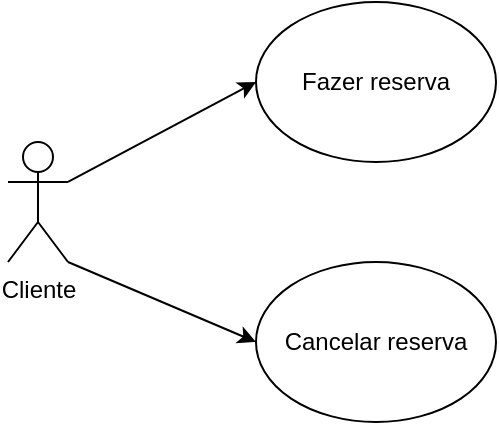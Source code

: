 <mxfile version="26.2.2" pages="9">
  <diagram name="att 01 13/03" id="orU03C3yfbJnASLjD4uB">
    <mxGraphModel dx="1122" dy="484" grid="1" gridSize="10" guides="1" tooltips="1" connect="1" arrows="1" fold="1" page="1" pageScale="1" pageWidth="827" pageHeight="1169" math="0" shadow="0">
      <root>
        <mxCell id="0" />
        <mxCell id="1" parent="0" />
        <mxCell id="HV8kEgWLHVgr4uNYUExm-29" style="rounded=0;orthogonalLoop=1;jettySize=auto;html=1;exitX=1;exitY=0.333;exitDx=0;exitDy=0;exitPerimeter=0;entryX=0;entryY=0.5;entryDx=0;entryDy=0;" edge="1" parent="1" source="HV8kEgWLHVgr4uNYUExm-5" target="HV8kEgWLHVgr4uNYUExm-16">
          <mxGeometry relative="1" as="geometry" />
        </mxCell>
        <mxCell id="HV8kEgWLHVgr4uNYUExm-30" style="rounded=0;orthogonalLoop=1;jettySize=auto;html=1;exitX=1;exitY=1;exitDx=0;exitDy=0;exitPerimeter=0;entryX=0;entryY=0.5;entryDx=0;entryDy=0;" edge="1" parent="1" source="HV8kEgWLHVgr4uNYUExm-5" target="HV8kEgWLHVgr4uNYUExm-12">
          <mxGeometry relative="1" as="geometry" />
        </mxCell>
        <mxCell id="HV8kEgWLHVgr4uNYUExm-5" value="Cliente&lt;div&gt;&lt;br&gt;&lt;/div&gt;" style="shape=umlActor;verticalLabelPosition=bottom;verticalAlign=top;html=1;outlineConnect=0;" vertex="1" parent="1">
          <mxGeometry x="170" y="100" width="30" height="60" as="geometry" />
        </mxCell>
        <mxCell id="HV8kEgWLHVgr4uNYUExm-12" value="Cancelar reserva" style="ellipse;whiteSpace=wrap;html=1;" vertex="1" parent="1">
          <mxGeometry x="294" y="160" width="120" height="80" as="geometry" />
        </mxCell>
        <mxCell id="HV8kEgWLHVgr4uNYUExm-16" value="Fazer reserva" style="ellipse;whiteSpace=wrap;html=1;" vertex="1" parent="1">
          <mxGeometry x="294" y="30" width="120" height="80" as="geometry" />
        </mxCell>
      </root>
    </mxGraphModel>
  </diagram>
  <diagram id="alu2zaj0pHGwtAT_wslk" name="att 02 13/03">
    <mxGraphModel dx="1050" dy="557" grid="1" gridSize="10" guides="1" tooltips="1" connect="1" arrows="1" fold="1" page="1" pageScale="1" pageWidth="827" pageHeight="1169" math="0" shadow="0">
      <root>
        <mxCell id="0" />
        <mxCell id="1" parent="0" />
        <mxCell id="IAR5Fdgh0k0GFI6Q2cbp-1" value="" style="rounded=1;whiteSpace=wrap;html=1;absoluteArcSize=1;arcSize=14;strokeWidth=2;" parent="1" vertex="1">
          <mxGeometry x="280" y="60" width="270" height="510" as="geometry" />
        </mxCell>
        <mxCell id="IAR5Fdgh0k0GFI6Q2cbp-2" value="Cliente" style="shape=umlActor;verticalLabelPosition=bottom;verticalAlign=top;html=1;outlineConnect=0;" parent="1" vertex="1">
          <mxGeometry x="160" y="200" width="50" height="90" as="geometry" />
        </mxCell>
        <mxCell id="IAR5Fdgh0k0GFI6Q2cbp-5" value="Checar Saldo" style="ellipse;whiteSpace=wrap;html=1;" parent="1" vertex="1">
          <mxGeometry x="355" y="110" width="120" height="50" as="geometry" />
        </mxCell>
        <mxCell id="IAR5Fdgh0k0GFI6Q2cbp-9" value="Depositar" style="ellipse;whiteSpace=wrap;html=1;" parent="1" vertex="1">
          <mxGeometry x="354" y="170" width="120" height="50" as="geometry" />
        </mxCell>
        <mxCell id="IAR5Fdgh0k0GFI6Q2cbp-10" value="Sacar" style="ellipse;whiteSpace=wrap;html=1;" parent="1" vertex="1">
          <mxGeometry x="355" y="230" width="120" height="50" as="geometry" />
        </mxCell>
        <mxCell id="IAR5Fdgh0k0GFI6Q2cbp-11" value="Transferir" style="ellipse;whiteSpace=wrap;html=1;" parent="1" vertex="1">
          <mxGeometry x="355" y="290" width="120" height="50" as="geometry" />
        </mxCell>
        <mxCell id="IAR5Fdgh0k0GFI6Q2cbp-12" value="" style="endArrow=none;html=1;rounded=0;" parent="1" edge="1">
          <mxGeometry width="50" height="50" relative="1" as="geometry">
            <mxPoint x="220" y="220" as="sourcePoint" />
            <mxPoint x="350" y="150" as="targetPoint" />
          </mxGeometry>
        </mxCell>
        <mxCell id="IAR5Fdgh0k0GFI6Q2cbp-13" value="" style="endArrow=none;html=1;rounded=0;entryX=0.259;entryY=0.275;entryDx=0;entryDy=0;entryPerimeter=0;" parent="1" target="IAR5Fdgh0k0GFI6Q2cbp-1" edge="1">
          <mxGeometry width="50" height="50" relative="1" as="geometry">
            <mxPoint x="220" y="230" as="sourcePoint" />
            <mxPoint x="270" y="180" as="targetPoint" />
          </mxGeometry>
        </mxCell>
        <mxCell id="IAR5Fdgh0k0GFI6Q2cbp-14" value="" style="endArrow=none;html=1;rounded=0;entryX=0.259;entryY=0.373;entryDx=0;entryDy=0;entryPerimeter=0;" parent="1" target="IAR5Fdgh0k0GFI6Q2cbp-1" edge="1">
          <mxGeometry width="50" height="50" relative="1" as="geometry">
            <mxPoint x="220" y="240" as="sourcePoint" />
            <mxPoint x="270" y="190" as="targetPoint" />
          </mxGeometry>
        </mxCell>
        <mxCell id="IAR5Fdgh0k0GFI6Q2cbp-15" value="" style="endArrow=none;html=1;rounded=0;entryX=0.259;entryY=0.49;entryDx=0;entryDy=0;entryPerimeter=0;" parent="1" target="IAR5Fdgh0k0GFI6Q2cbp-1" edge="1">
          <mxGeometry width="50" height="50" relative="1" as="geometry">
            <mxPoint x="220" y="250" as="sourcePoint" />
            <mxPoint x="270" y="200" as="targetPoint" />
          </mxGeometry>
        </mxCell>
        <mxCell id="IAR5Fdgh0k0GFI6Q2cbp-16" value="Técnico" style="shape=umlActor;verticalLabelPosition=bottom;verticalAlign=top;html=1;outlineConnect=0;" parent="1" vertex="1">
          <mxGeometry x="160" y="400" width="52.5" height="90" as="geometry" />
        </mxCell>
        <mxCell id="IAR5Fdgh0k0GFI6Q2cbp-17" value="Manutenção" style="ellipse;whiteSpace=wrap;html=1;" parent="1" vertex="1">
          <mxGeometry x="355" y="390" width="120" height="50" as="geometry" />
        </mxCell>
        <mxCell id="IAR5Fdgh0k0GFI6Q2cbp-20" value="" style="endArrow=none;html=1;rounded=0;entryX=0.259;entryY=0.706;entryDx=0;entryDy=0;entryPerimeter=0;" parent="1" target="IAR5Fdgh0k0GFI6Q2cbp-1" edge="1">
          <mxGeometry width="50" height="50" relative="1" as="geometry">
            <mxPoint x="220" y="440" as="sourcePoint" />
            <mxPoint x="270" y="390" as="targetPoint" />
          </mxGeometry>
        </mxCell>
        <mxCell id="IAR5Fdgh0k0GFI6Q2cbp-21" value="" style="endArrow=none;html=1;rounded=0;entryX=0.259;entryY=0.824;entryDx=0;entryDy=0;entryPerimeter=0;" parent="1" target="IAR5Fdgh0k0GFI6Q2cbp-1" edge="1">
          <mxGeometry width="50" height="50" relative="1" as="geometry">
            <mxPoint x="220" y="460" as="sourcePoint" />
            <mxPoint x="260" y="410" as="targetPoint" />
          </mxGeometry>
        </mxCell>
        <mxCell id="IAR5Fdgh0k0GFI6Q2cbp-24" value="Banco&lt;div&gt;&lt;br&gt;&lt;/div&gt;" style="shape=umlActor;verticalLabelPosition=bottom;verticalAlign=top;html=1;outlineConnect=0;" parent="1" vertex="1">
          <mxGeometry x="660" y="290" width="50" height="90" as="geometry" />
        </mxCell>
        <mxCell id="IAR5Fdgh0k0GFI6Q2cbp-25" value="" style="endArrow=none;html=1;rounded=0;entryX=0.778;entryY=0.137;entryDx=0;entryDy=0;entryPerimeter=0;" parent="1" target="IAR5Fdgh0k0GFI6Q2cbp-1" edge="1">
          <mxGeometry width="50" height="50" relative="1" as="geometry">
            <mxPoint x="650" y="310" as="sourcePoint" />
            <mxPoint x="680" y="270" as="targetPoint" />
          </mxGeometry>
        </mxCell>
        <mxCell id="IAR5Fdgh0k0GFI6Q2cbp-26" value="" style="endArrow=none;html=1;rounded=0;exitX=0.778;exitY=0.275;exitDx=0;exitDy=0;exitPerimeter=0;" parent="1" source="IAR5Fdgh0k0GFI6Q2cbp-1" edge="1">
          <mxGeometry width="50" height="50" relative="1" as="geometry">
            <mxPoint x="600" y="370" as="sourcePoint" />
            <mxPoint x="650" y="320" as="targetPoint" />
          </mxGeometry>
        </mxCell>
        <mxCell id="IAR5Fdgh0k0GFI6Q2cbp-27" value="" style="endArrow=none;html=1;rounded=0;" parent="1" edge="1">
          <mxGeometry width="50" height="50" relative="1" as="geometry">
            <mxPoint x="490" y="260" as="sourcePoint" />
            <mxPoint x="650" y="330" as="targetPoint" />
          </mxGeometry>
        </mxCell>
        <mxCell id="IAR5Fdgh0k0GFI6Q2cbp-28" value="" style="endArrow=none;html=1;rounded=0;exitX=0.778;exitY=0.5;exitDx=0;exitDy=0;exitPerimeter=0;" parent="1" source="IAR5Fdgh0k0GFI6Q2cbp-1" edge="1">
          <mxGeometry width="50" height="50" relative="1" as="geometry">
            <mxPoint x="600" y="390" as="sourcePoint" />
            <mxPoint x="650" y="340" as="targetPoint" />
          </mxGeometry>
        </mxCell>
        <mxCell id="IAR5Fdgh0k0GFI6Q2cbp-29" value="" style="endArrow=none;html=1;rounded=0;exitX=0.778;exitY=0.686;exitDx=0;exitDy=0;exitPerimeter=0;" parent="1" source="IAR5Fdgh0k0GFI6Q2cbp-1" edge="1">
          <mxGeometry width="50" height="50" relative="1" as="geometry">
            <mxPoint x="600" y="410" as="sourcePoint" />
            <mxPoint x="650" y="360" as="targetPoint" />
          </mxGeometry>
        </mxCell>
        <mxCell id="IAR5Fdgh0k0GFI6Q2cbp-30" value="" style="endArrow=none;html=1;rounded=0;exitX=0.778;exitY=0.824;exitDx=0;exitDy=0;exitPerimeter=0;" parent="1" source="IAR5Fdgh0k0GFI6Q2cbp-1" edge="1">
          <mxGeometry width="50" height="50" relative="1" as="geometry">
            <mxPoint x="600" y="420" as="sourcePoint" />
            <mxPoint x="650" y="380" as="targetPoint" />
          </mxGeometry>
        </mxCell>
        <mxCell id="IAR5Fdgh0k0GFI6Q2cbp-33" value="Sistema de Caixa Eletrônico" style="text;html=1;align=center;verticalAlign=middle;resizable=0;points=[];autosize=1;strokeColor=none;fillColor=none;" parent="1" vertex="1">
          <mxGeometry x="329" y="60" width="170" height="30" as="geometry" />
        </mxCell>
        <mxCell id="IAR5Fdgh0k0GFI6Q2cbp-34" value="Reparo" style="ellipse;whiteSpace=wrap;html=1;" parent="1" vertex="1">
          <mxGeometry x="355" y="460" width="120" height="50" as="geometry" />
        </mxCell>
      </root>
    </mxGraphModel>
  </diagram>
  <diagram id="8RGevRZn4eLzbMJEh__m" name="att 03 14/03">
    <mxGraphModel dx="1167" dy="619" grid="1" gridSize="10" guides="1" tooltips="1" connect="1" arrows="1" fold="1" page="1" pageScale="1" pageWidth="827" pageHeight="1169" math="0" shadow="0">
      <root>
        <mxCell id="0" />
        <mxCell id="1" parent="0" />
        <mxCell id="QEKnyYIL4EAPAzOlPta4-1" value="&lt;div&gt;Cliente&lt;/div&gt;&lt;div&gt;&lt;br&gt;&lt;/div&gt;" style="shape=umlActor;verticalLabelPosition=bottom;verticalAlign=top;html=1;outlineConnect=0;" vertex="1" parent="1">
          <mxGeometry x="160" y="160" width="40" height="80" as="geometry" />
        </mxCell>
        <mxCell id="9EFGrfzLoBFrWd44RQhd-1" value="" style="rounded=1;whiteSpace=wrap;html=1;absoluteArcSize=1;arcSize=14;strokeWidth=2;" vertex="1" parent="1">
          <mxGeometry x="272.5" y="44" width="270" height="596" as="geometry" />
        </mxCell>
        <mxCell id="aX1spmYSUCN3kQwYq53k-1" value="Sistema de Reservas de Hotel" style="text;html=1;align=center;verticalAlign=middle;resizable=0;points=[];autosize=1;strokeColor=none;fillColor=none;" vertex="1" parent="1">
          <mxGeometry x="310" y="40" width="190" height="30" as="geometry" />
        </mxCell>
        <mxCell id="aX1spmYSUCN3kQwYq53k-2" value="Realização das Reservas" style="ellipse;whiteSpace=wrap;html=1;" vertex="1" parent="1">
          <mxGeometry x="345" y="80" width="120" height="50" as="geometry" />
        </mxCell>
        <mxCell id="aX1spmYSUCN3kQwYq53k-3" value="Disponibilidade dos Tipos de Quartos" style="ellipse;whiteSpace=wrap;html=1;" vertex="1" parent="1">
          <mxGeometry x="345" y="138" width="120" height="50" as="geometry" />
        </mxCell>
        <mxCell id="uboHBnTsaew0y_1564BN-1" value="Realização do Pagamento" style="ellipse;whiteSpace=wrap;html=1;" vertex="1" parent="1">
          <mxGeometry x="350" y="197" width="115" height="50" as="geometry" />
        </mxCell>
        <mxCell id="uboHBnTsaew0y_1564BN-2" value="Confirmação dos Dados dos Clientes" style="ellipse;whiteSpace=wrap;html=1;" vertex="1" parent="1">
          <mxGeometry x="350" y="260" width="120" height="50" as="geometry" />
        </mxCell>
        <mxCell id="uboHBnTsaew0y_1564BN-4" value="Realização do Check-in" style="ellipse;whiteSpace=wrap;html=1;" vertex="1" parent="1">
          <mxGeometry x="347.5" y="320" width="117.5" height="50" as="geometry" />
        </mxCell>
        <mxCell id="uboHBnTsaew0y_1564BN-6" value="" style="endArrow=none;html=1;rounded=0;entryX=0;entryY=0.5;entryDx=0;entryDy=0;" edge="1" parent="1" target="aX1spmYSUCN3kQwYq53k-2">
          <mxGeometry width="50" height="50" relative="1" as="geometry">
            <mxPoint x="210" y="190" as="sourcePoint" />
            <mxPoint x="260" y="140" as="targetPoint" />
          </mxGeometry>
        </mxCell>
        <mxCell id="uboHBnTsaew0y_1564BN-7" value="" style="endArrow=none;html=1;rounded=0;entryX=0;entryY=0.5;entryDx=0;entryDy=0;" edge="1" parent="1" target="aX1spmYSUCN3kQwYq53k-3">
          <mxGeometry width="50" height="50" relative="1" as="geometry">
            <mxPoint x="210" y="200" as="sourcePoint" />
            <mxPoint x="260" y="150" as="targetPoint" />
          </mxGeometry>
        </mxCell>
        <mxCell id="uboHBnTsaew0y_1564BN-8" value="" style="endArrow=none;html=1;rounded=0;entryX=0;entryY=0.5;entryDx=0;entryDy=0;" edge="1" parent="1" target="uboHBnTsaew0y_1564BN-1">
          <mxGeometry width="50" height="50" relative="1" as="geometry">
            <mxPoint x="210" y="210" as="sourcePoint" />
            <mxPoint x="260" y="160" as="targetPoint" />
          </mxGeometry>
        </mxCell>
        <mxCell id="uboHBnTsaew0y_1564BN-9" value="" style="endArrow=none;html=1;rounded=0;entryX=0;entryY=0.5;entryDx=0;entryDy=0;" edge="1" parent="1" target="uboHBnTsaew0y_1564BN-2">
          <mxGeometry width="50" height="50" relative="1" as="geometry">
            <mxPoint x="210" y="220" as="sourcePoint" />
            <mxPoint x="260" y="170" as="targetPoint" />
          </mxGeometry>
        </mxCell>
        <mxCell id="uboHBnTsaew0y_1564BN-10" value="" style="endArrow=none;html=1;rounded=0;entryX=0;entryY=0.5;entryDx=0;entryDy=0;" edge="1" parent="1" target="uboHBnTsaew0y_1564BN-4">
          <mxGeometry width="50" height="50" relative="1" as="geometry">
            <mxPoint x="210" y="230" as="sourcePoint" />
            <mxPoint x="260" y="180" as="targetPoint" />
          </mxGeometry>
        </mxCell>
        <mxCell id="uboHBnTsaew0y_1564BN-11" value="Realização do Check-out" style="ellipse;whiteSpace=wrap;html=1;" vertex="1" parent="1">
          <mxGeometry x="348.25" y="380" width="116" height="60" as="geometry" />
        </mxCell>
        <mxCell id="uboHBnTsaew0y_1564BN-12" value="" style="endArrow=none;html=1;rounded=0;entryX=0;entryY=0.5;entryDx=0;entryDy=0;" edge="1" parent="1" target="uboHBnTsaew0y_1564BN-11">
          <mxGeometry width="50" height="50" relative="1" as="geometry">
            <mxPoint x="210" y="240" as="sourcePoint" />
            <mxPoint x="260" y="190" as="targetPoint" />
          </mxGeometry>
        </mxCell>
        <mxCell id="uboHBnTsaew0y_1564BN-13" value="Recepcionista" style="shape=umlActor;verticalLabelPosition=bottom;verticalAlign=top;html=1;outlineConnect=0;" vertex="1" parent="1">
          <mxGeometry x="600" y="160" width="40" height="80" as="geometry" />
        </mxCell>
        <mxCell id="uboHBnTsaew0y_1564BN-14" value="" style="endArrow=none;html=1;rounded=0;exitX=1;exitY=0.5;exitDx=0;exitDy=0;" edge="1" parent="1" source="aX1spmYSUCN3kQwYq53k-2">
          <mxGeometry width="50" height="50" relative="1" as="geometry">
            <mxPoint x="540" y="220" as="sourcePoint" />
            <mxPoint x="590" y="190" as="targetPoint" />
          </mxGeometry>
        </mxCell>
        <mxCell id="uboHBnTsaew0y_1564BN-15" value="" style="endArrow=none;html=1;rounded=0;exitX=1;exitY=0.5;exitDx=0;exitDy=0;" edge="1" parent="1" source="aX1spmYSUCN3kQwYq53k-3">
          <mxGeometry width="50" height="50" relative="1" as="geometry">
            <mxPoint x="540" y="240" as="sourcePoint" />
            <mxPoint x="590" y="200" as="targetPoint" />
          </mxGeometry>
        </mxCell>
        <mxCell id="uboHBnTsaew0y_1564BN-16" value="" style="endArrow=none;html=1;rounded=0;exitX=1;exitY=0.5;exitDx=0;exitDy=0;" edge="1" parent="1" source="uboHBnTsaew0y_1564BN-1">
          <mxGeometry width="50" height="50" relative="1" as="geometry">
            <mxPoint x="540" y="247" as="sourcePoint" />
            <mxPoint x="590" y="210" as="targetPoint" />
          </mxGeometry>
        </mxCell>
        <mxCell id="uboHBnTsaew0y_1564BN-17" value="" style="endArrow=none;html=1;rounded=0;exitX=1;exitY=0.5;exitDx=0;exitDy=0;" edge="1" parent="1" source="uboHBnTsaew0y_1564BN-2">
          <mxGeometry width="50" height="50" relative="1" as="geometry">
            <mxPoint x="540" y="260" as="sourcePoint" />
            <mxPoint x="590" y="220" as="targetPoint" />
          </mxGeometry>
        </mxCell>
        <mxCell id="uboHBnTsaew0y_1564BN-18" value="" style="endArrow=none;html=1;rounded=0;exitX=1;exitY=0.5;exitDx=0;exitDy=0;" edge="1" parent="1" source="uboHBnTsaew0y_1564BN-4">
          <mxGeometry width="50" height="50" relative="1" as="geometry">
            <mxPoint x="540" y="270" as="sourcePoint" />
            <mxPoint x="590" y="230" as="targetPoint" />
          </mxGeometry>
        </mxCell>
        <mxCell id="uboHBnTsaew0y_1564BN-19" value="" style="endArrow=none;html=1;rounded=0;exitX=1;exitY=0.5;exitDx=0;exitDy=0;" edge="1" parent="1" source="uboHBnTsaew0y_1564BN-11">
          <mxGeometry width="50" height="50" relative="1" as="geometry">
            <mxPoint x="570" y="360" as="sourcePoint" />
            <mxPoint x="590" y="240" as="targetPoint" />
          </mxGeometry>
        </mxCell>
        <mxCell id="uboHBnTsaew0y_1564BN-21" value="Sistema Online" style="shape=umlActor;verticalLabelPosition=bottom;verticalAlign=top;html=1;outlineConnect=0;" vertex="1" parent="1">
          <mxGeometry x="600" y="320" width="40" height="80" as="geometry" />
        </mxCell>
        <mxCell id="uboHBnTsaew0y_1564BN-22" value="" style="endArrow=none;html=1;rounded=0;exitX=1;exitY=0.5;exitDx=0;exitDy=0;" edge="1" parent="1" source="aX1spmYSUCN3kQwYq53k-2">
          <mxGeometry width="50" height="50" relative="1" as="geometry">
            <mxPoint x="542.5" y="400" as="sourcePoint" />
            <mxPoint x="590" y="350" as="targetPoint" />
          </mxGeometry>
        </mxCell>
        <mxCell id="uboHBnTsaew0y_1564BN-23" value="" style="endArrow=none;html=1;rounded=0;exitX=1;exitY=0.5;exitDx=0;exitDy=0;" edge="1" parent="1" source="aX1spmYSUCN3kQwYq53k-3">
          <mxGeometry width="50" height="50" relative="1" as="geometry">
            <mxPoint x="540" y="410" as="sourcePoint" />
            <mxPoint x="590" y="360" as="targetPoint" />
          </mxGeometry>
        </mxCell>
        <mxCell id="uboHBnTsaew0y_1564BN-24" value="" style="endArrow=none;html=1;rounded=0;exitX=1;exitY=0.5;exitDx=0;exitDy=0;" edge="1" parent="1" source="uboHBnTsaew0y_1564BN-1">
          <mxGeometry width="50" height="50" relative="1" as="geometry">
            <mxPoint x="540" y="420" as="sourcePoint" />
            <mxPoint x="590" y="370" as="targetPoint" />
          </mxGeometry>
        </mxCell>
        <mxCell id="uboHBnTsaew0y_1564BN-25" value="" style="endArrow=none;html=1;rounded=0;exitX=1;exitY=0.5;exitDx=0;exitDy=0;" edge="1" parent="1" source="uboHBnTsaew0y_1564BN-2">
          <mxGeometry width="50" height="50" relative="1" as="geometry">
            <mxPoint x="540" y="430" as="sourcePoint" />
            <mxPoint x="590" y="380" as="targetPoint" />
          </mxGeometry>
        </mxCell>
        <mxCell id="uboHBnTsaew0y_1564BN-26" value="" style="endArrow=none;html=1;rounded=0;exitX=1;exitY=0.5;exitDx=0;exitDy=0;" edge="1" parent="1" source="uboHBnTsaew0y_1564BN-4">
          <mxGeometry width="50" height="50" relative="1" as="geometry">
            <mxPoint x="540" y="440" as="sourcePoint" />
            <mxPoint x="590" y="390" as="targetPoint" />
          </mxGeometry>
        </mxCell>
        <mxCell id="uboHBnTsaew0y_1564BN-28" value="Incluir a realização de limpeza e arrumação do quarto" style="ellipse;whiteSpace=wrap;html=1;" vertex="1" parent="1">
          <mxGeometry x="331.25" y="450" width="150" height="70" as="geometry" />
        </mxCell>
        <mxCell id="uboHBnTsaew0y_1564BN-29" value="" style="endArrow=none;html=1;rounded=0;exitX=0;exitY=0.5;exitDx=0;exitDy=0;" edge="1" parent="1" source="uboHBnTsaew0y_1564BN-28">
          <mxGeometry width="50" height="50" relative="1" as="geometry">
            <mxPoint x="160" y="297" as="sourcePoint" />
            <mxPoint x="210" y="247" as="targetPoint" />
          </mxGeometry>
        </mxCell>
        <mxCell id="uboHBnTsaew0y_1564BN-30" value="" style="endArrow=none;html=1;rounded=0;exitX=1;exitY=0.5;exitDx=0;exitDy=0;" edge="1" parent="1" source="uboHBnTsaew0y_1564BN-28">
          <mxGeometry width="50" height="50" relative="1" as="geometry">
            <mxPoint x="540" y="450" as="sourcePoint" />
            <mxPoint x="590" y="400" as="targetPoint" />
          </mxGeometry>
        </mxCell>
        <mxCell id="uboHBnTsaew0y_1564BN-31" value="" style="endArrow=none;html=1;rounded=0;exitX=1;exitY=0.5;exitDx=0;exitDy=0;" edge="1" parent="1" source="uboHBnTsaew0y_1564BN-28">
          <mxGeometry width="50" height="50" relative="1" as="geometry">
            <mxPoint x="595" y="490" as="sourcePoint" />
            <mxPoint x="590" y="260" as="targetPoint" />
          </mxGeometry>
        </mxCell>
        <mxCell id="uboHBnTsaew0y_1564BN-32" value="Gerenciamento de Promoções e Marketing&amp;nbsp;&amp;nbsp;" style="ellipse;whiteSpace=wrap;html=1;" vertex="1" parent="1">
          <mxGeometry x="343.75" y="552" width="127.5" height="65" as="geometry" />
        </mxCell>
        <mxCell id="XZnwKUvY8qpaSyQ2lflN-1" value="&lt;font style=&quot;font-size: 13px;&quot;&gt;Funcionário da limpeza e&amp;nbsp;&lt;/font&gt;&lt;div&gt;&lt;font style=&quot;font-size: 13px;&quot;&gt;arrumação&lt;/font&gt;&lt;/div&gt;" style="shape=umlActor;verticalLabelPosition=bottom;verticalAlign=top;html=1;outlineConnect=0;" vertex="1" parent="1">
          <mxGeometry x="600" y="440" width="40" height="75" as="geometry" />
        </mxCell>
        <mxCell id="XZnwKUvY8qpaSyQ2lflN-2" value="" style="endArrow=none;html=1;rounded=0;exitX=1;exitY=0.5;exitDx=0;exitDy=0;" edge="1" parent="1" source="uboHBnTsaew0y_1564BN-28">
          <mxGeometry width="50" height="50" relative="1" as="geometry">
            <mxPoint x="540" y="530" as="sourcePoint" />
            <mxPoint x="590" y="480" as="targetPoint" />
          </mxGeometry>
        </mxCell>
        <mxCell id="XZnwKUvY8qpaSyQ2lflN-3" value="" style="endArrow=none;html=1;rounded=0;exitX=0;exitY=0.5;exitDx=0;exitDy=0;" edge="1" parent="1" source="uboHBnTsaew0y_1564BN-32">
          <mxGeometry width="50" height="50" relative="1" as="geometry">
            <mxPoint x="160" y="310" as="sourcePoint" />
            <mxPoint x="210" y="260" as="targetPoint" />
          </mxGeometry>
        </mxCell>
        <mxCell id="XZnwKUvY8qpaSyQ2lflN-4" value="Funcionário do Marketing" style="shape=umlActor;verticalLabelPosition=bottom;verticalAlign=top;html=1;outlineConnect=0;" vertex="1" parent="1">
          <mxGeometry x="600" y="560" width="40" height="80" as="geometry" />
        </mxCell>
        <mxCell id="XZnwKUvY8qpaSyQ2lflN-5" value="" style="endArrow=none;html=1;rounded=0;exitX=1;exitY=0.5;exitDx=0;exitDy=0;" edge="1" parent="1" source="uboHBnTsaew0y_1564BN-32">
          <mxGeometry width="50" height="50" relative="1" as="geometry">
            <mxPoint x="540" y="670" as="sourcePoint" />
            <mxPoint x="590" y="600" as="targetPoint" />
          </mxGeometry>
        </mxCell>
        <mxCell id="XZnwKUvY8qpaSyQ2lflN-13" style="edgeStyle=orthogonalEdgeStyle;rounded=0;orthogonalLoop=1;jettySize=auto;html=1;exitX=0.5;exitY=1;exitDx=0;exitDy=0;" edge="1" parent="1" source="9EFGrfzLoBFrWd44RQhd-1" target="9EFGrfzLoBFrWd44RQhd-1">
          <mxGeometry relative="1" as="geometry" />
        </mxCell>
        <mxCell id="XZnwKUvY8qpaSyQ2lflN-16" style="edgeStyle=orthogonalEdgeStyle;rounded=0;orthogonalLoop=1;jettySize=auto;html=1;exitX=0.5;exitY=1;exitDx=0;exitDy=0;" edge="1" parent="1" source="9EFGrfzLoBFrWd44RQhd-1" target="9EFGrfzLoBFrWd44RQhd-1">
          <mxGeometry relative="1" as="geometry" />
        </mxCell>
      </root>
    </mxGraphModel>
  </diagram>
  <diagram id="dXiCg-YeQucI18aKkcYq" name="Página-4">
    <mxGraphModel dx="913" dy="484" grid="1" gridSize="10" guides="1" tooltips="1" connect="1" arrows="1" fold="1" page="1" pageScale="1" pageWidth="827" pageHeight="1169" math="0" shadow="0">
      <root>
        <mxCell id="0" />
        <mxCell id="1" parent="0" />
        <mxCell id="k1FQ3NM7oH4m2TydGdyM-1" value="&lt;p style=&quot;margin:0px;margin-top:4px;text-align:center;&quot;&gt;Jogo&lt;/p&gt;&lt;hr size=&quot;1&quot; style=&quot;border-style:solid;&quot;&gt;&lt;p style=&quot;margin:0px;margin-left:4px;&quot;&gt;+ ID: Type&lt;/p&gt;&lt;p style=&quot;margin:0px;margin-left:4px;&quot;&gt;+ Nome: Type&lt;/p&gt;&lt;p style=&quot;margin:0px;margin-left:4px;&quot;&gt;+ Categoria: type&lt;/p&gt;&lt;p style=&quot;margin:0px;margin-left:4px;&quot;&gt;+ Dificuldade: type&lt;/p&gt;&lt;p style=&quot;margin:0px;margin-left:4px;&quot;&gt;+ Recompensa: type&lt;/p&gt;&lt;hr size=&quot;1&quot; style=&quot;border-style:solid;&quot;&gt;&lt;p style=&quot;margin:0px;margin-left:4px;&quot;&gt;+ Entrar(): Type&lt;/p&gt;&lt;p style=&quot;margin:0px;margin-left:4px;&quot;&gt;+ Sair(): Type&lt;/p&gt;&lt;p style=&quot;margin:0px;margin-left:4px;&quot;&gt;+ PausarJogo(): Type&lt;/p&gt;&lt;p style=&quot;margin:0px;margin-left:4px;&quot;&gt;+ SalvarJogo(): Type&lt;/p&gt;&lt;p style=&quot;margin:0px;margin-left:4px;&quot;&gt;+ ConfigurarJogo(): Type&lt;/p&gt;&lt;p style=&quot;margin:0px;margin-left:4px;&quot;&gt;&lt;br&gt;&lt;/p&gt;" style="verticalAlign=top;align=left;overflow=fill;html=1;whiteSpace=wrap;strokeColor=default;fontFamily=Helvetica;fontSize=12;fontColor=default;fontStyle=0;fillColor=none;" vertex="1" parent="1">
          <mxGeometry x="110" y="160" width="160" height="190" as="geometry" />
        </mxCell>
        <mxCell id="k1FQ3NM7oH4m2TydGdyM-2" value="&lt;p style=&quot;margin:0px;margin-top:4px;text-align:center;&quot;&gt;&lt;b&gt;Promoção&lt;/b&gt;&lt;/p&gt;&lt;hr size=&quot;1&quot; style=&quot;border-style:solid;&quot;&gt;&lt;p style=&quot;margin:0px;margin-left:4px;&quot;&gt;+ id: Type&lt;/p&gt;&lt;p style=&quot;margin:0px;margin-left:4px;&quot;&gt;+ descrição: type&lt;/p&gt;&lt;p style=&quot;margin:0px;margin-left:4px;&quot;&gt;+ PorcentagemDesconto: type&lt;/p&gt;&lt;p style=&quot;margin:0px;margin-left:4px;&quot;&gt;+ DataInício: type&lt;/p&gt;&lt;p style=&quot;margin:0px;margin-left:4px;&quot;&gt;+ DataFim: type&lt;/p&gt;&lt;p style=&quot;margin:0px;margin-left:4px;&quot;&gt;+ Produtos: type&lt;/p&gt;&lt;hr size=&quot;1&quot; style=&quot;border-style:solid;&quot;&gt;&lt;p style=&quot;margin:0px;margin-left:4px;&quot;&gt;+ CriarPromoção(): Type&lt;/p&gt;&lt;p style=&quot;margin:0px;margin-left:4px;&quot;&gt;+ EditarPromoção(): Type&lt;/p&gt;&lt;p style=&quot;margin:0px;margin-left:4px;&quot;&gt;+ DeletarPromoção(): Type&lt;/p&gt;&lt;p style=&quot;margin:0px;margin-left:4px;&quot;&gt;&lt;br&gt;&lt;/p&gt;" style="verticalAlign=top;align=left;overflow=fill;html=1;whiteSpace=wrap;strokeColor=default;fontFamily=Helvetica;fontSize=12;fontColor=default;fontStyle=0;fillColor=none;" vertex="1" parent="1">
          <mxGeometry x="284" y="170" width="190" height="180" as="geometry" />
        </mxCell>
        <mxCell id="k1FQ3NM7oH4m2TydGdyM-3" value="&lt;p style=&quot;margin:0px;margin-top:4px;text-align:center;&quot;&gt;&lt;b&gt;Suporte&lt;/b&gt;&lt;/p&gt;&lt;hr size=&quot;1&quot; style=&quot;border-style:solid;&quot;&gt;&lt;p style=&quot;margin:0px;margin-left:4px;&quot;&gt;+ ID: Type&lt;/p&gt;&lt;p style=&quot;margin:0px;margin-left:4px;&quot;&gt;+ Usuário: Type&lt;/p&gt;&lt;p style=&quot;margin:0px;margin-left:4px;&quot;&gt;+ Mensagem: Type&lt;/p&gt;&lt;p style=&quot;margin:0px;margin-left:4px;&quot;&gt;+ Status: Type&lt;/p&gt;&lt;hr size=&quot;1&quot; style=&quot;border-style:solid;&quot;&gt;&lt;p style=&quot;margin:0px;margin-left:4px;&quot;&gt;+ method(): Type&lt;/p&gt;" style="verticalAlign=top;align=left;overflow=fill;html=1;whiteSpace=wrap;" vertex="1" parent="1">
          <mxGeometry x="500" y="180" width="160" height="120" as="geometry" />
        </mxCell>
        <mxCell id="k1FQ3NM7oH4m2TydGdyM-4" value="&lt;p style=&quot;margin:0px;margin-top:4px;text-align:center;&quot;&gt;&lt;b&gt;Cadastro&lt;/b&gt;&lt;/p&gt;&lt;hr size=&quot;1&quot; style=&quot;border-style:solid;&quot;&gt;&lt;p style=&quot;margin:0px;margin-left:4px;&quot;&gt;+ ID: Type&lt;/p&gt;&lt;p style=&quot;margin:0px;margin-left:4px;&quot;&gt;+ Nome: Type&lt;/p&gt;&lt;p style=&quot;margin:0px;margin-left:4px;&quot;&gt;+ E-mail: Type&lt;/p&gt;&lt;p style=&quot;margin:0px;margin-left:4px;&quot;&gt;+ Senha: Type&lt;/p&gt;&lt;p style=&quot;margin:0px;margin-left:4px;&quot;&gt;+ DataNascimento: Type&lt;/p&gt;&lt;p style=&quot;margin:0px;margin-left:4px;&quot;&gt;+ DataCadastro: Type&lt;/p&gt;&lt;p style=&quot;margin:0px;margin-left:4px;&quot;&gt;+ Gênero: Type&lt;/p&gt;&lt;hr size=&quot;1&quot; style=&quot;border-style:solid;&quot;&gt;&lt;p style=&quot;margin:0px;margin-left:4px;&quot;&gt;+ CriarCadastro(): Type&lt;/p&gt;&lt;p style=&quot;margin:0px;margin-left:4px;&quot;&gt;+ ConectarEmail(): Type&lt;/p&gt;&lt;p style=&quot;margin:0px;margin-left:4px;&quot;&gt;+ CriarSenha(): Type&lt;/p&gt;" style="verticalAlign=top;align=left;overflow=fill;html=1;whiteSpace=wrap;" vertex="1" parent="1">
          <mxGeometry x="680" y="180" width="160" height="200" as="geometry" />
        </mxCell>
        <mxCell id="k1FQ3NM7oH4m2TydGdyM-5" value="&lt;p style=&quot;margin:0px;margin-top:4px;text-align:center;&quot;&gt;&lt;b&gt;Loja&lt;/b&gt;&lt;/p&gt;&lt;hr size=&quot;1&quot; style=&quot;border-style:solid;&quot;&gt;&lt;p style=&quot;margin:0px;margin-left:4px;&quot;&gt;+ ID: Type&lt;/p&gt;&lt;p style=&quot;margin:0px;margin-left:4px;&quot;&gt;+ Produtos: Type&lt;/p&gt;&lt;p style=&quot;margin:0px;margin-left:4px;&quot;&gt;+ Preços: Type&lt;/p&gt;&lt;hr size=&quot;1&quot; style=&quot;border-style:solid;&quot;&gt;&lt;p style=&quot;margin:0px;margin-left:4px;&quot;&gt;+ ComprarProduto(): Type&lt;/p&gt;" style="verticalAlign=top;align=left;overflow=fill;html=1;whiteSpace=wrap;" vertex="1" parent="1">
          <mxGeometry x="110" y="370" width="160" height="110" as="geometry" />
        </mxCell>
        <mxCell id="k1FQ3NM7oH4m2TydGdyM-6" value="&lt;p style=&quot;margin:0px;margin-top:4px;text-align:center;&quot;&gt;&lt;b&gt;Usuário&lt;/b&gt;&lt;/p&gt;&lt;hr size=&quot;1&quot; style=&quot;border-style:solid;&quot;&gt;&lt;p style=&quot;margin:0px;margin-left:4px;&quot;&gt;+ ID: Type&lt;/p&gt;&lt;p style=&quot;margin:0px;margin-left:4px;&quot;&gt;+ Nome: Type&lt;/p&gt;&lt;p style=&quot;margin:0px;margin-left:4px;&quot;&gt;+ E-mail: Type&lt;/p&gt;&lt;p style=&quot;margin:0px;margin-left:4px;&quot;&gt;+ Senha: Type&lt;/p&gt;&lt;p style=&quot;margin:0px;margin-left:4px;&quot;&gt;+ Nível: Type&lt;/p&gt;&lt;p style=&quot;margin:0px;margin-left:4px;&quot;&gt;+ Moedas: Type&lt;/p&gt;&lt;p style=&quot;margin:0px;margin-left:4px;&quot;&gt;+ Conquistas: Type&lt;/p&gt;&lt;hr size=&quot;1&quot; style=&quot;border-style:solid;&quot;&gt;&lt;p style=&quot;margin:0px;margin-left:4px;&quot;&gt;+ method(): Type&lt;/p&gt;" style="verticalAlign=top;align=left;overflow=fill;html=1;whiteSpace=wrap;" vertex="1" parent="1">
          <mxGeometry x="500" y="320" width="160" height="160" as="geometry" />
        </mxCell>
        <mxCell id="k1FQ3NM7oH4m2TydGdyM-7" value="&lt;p style=&quot;margin:0px;margin-top:4px;text-align:center;&quot;&gt;&lt;b&gt;Login&lt;/b&gt;&lt;/p&gt;&lt;hr size=&quot;1&quot; style=&quot;border-style:solid;&quot;&gt;&lt;p style=&quot;margin:0px;margin-left:4px;&quot;&gt;+ ID: Type&lt;/p&gt;&lt;p style=&quot;margin:0px;margin-left:4px;&quot;&gt;+ E-mail: Type&lt;/p&gt;&lt;p style=&quot;margin:0px;margin-left:4px;&quot;&gt;+ Senha: Type&lt;/p&gt;&lt;hr size=&quot;1&quot; style=&quot;border-style:solid;&quot;&gt;&lt;p style=&quot;margin:0px;margin-left:4px;&quot;&gt;+ method(): Type&lt;/p&gt;" style="verticalAlign=top;align=left;overflow=fill;html=1;whiteSpace=wrap;" vertex="1" parent="1">
          <mxGeometry x="299" y="370" width="160" height="110" as="geometry" />
        </mxCell>
        <mxCell id="k1FQ3NM7oH4m2TydGdyM-8" value="&lt;p style=&quot;margin:0px;margin-top:4px;text-align:center;&quot;&gt;&lt;b&gt;Missões&lt;/b&gt;&lt;/p&gt;&lt;hr size=&quot;1&quot; style=&quot;border-style:solid;&quot;&gt;&lt;p style=&quot;margin:0px;margin-left:4px;&quot;&gt;+ ID: Type&lt;/p&gt;&lt;p style=&quot;margin:0px;margin-left:4px;&quot;&gt;+ Descrição: Type&lt;/p&gt;&lt;p style=&quot;margin:0px;margin-left:4px;&quot;&gt;+ Progressão:&amp;nbsp;&lt;span style=&quot;background-color: transparent; color: light-dark(rgb(0, 0, 0), rgb(255, 255, 255));&quot;&gt;Type&lt;/span&gt;&lt;/p&gt;&lt;p style=&quot;margin:0px;margin-left:4px;&quot;&gt;&lt;span style=&quot;background-color: transparent; color: light-dark(rgb(0, 0, 0), rgb(255, 255, 255));&quot;&gt;+ Recompensa:&amp;nbsp;&lt;/span&gt;&lt;span style=&quot;background-color: transparent; color: light-dark(rgb(0, 0, 0), rgb(255, 255, 255));&quot;&gt;Type&lt;/span&gt;&lt;/p&gt;&lt;hr size=&quot;1&quot; style=&quot;border-style:solid;&quot;&gt;&lt;p style=&quot;margin:0px;margin-left:4px;&quot;&gt;+ ColetarRecompensa(): Type&lt;/p&gt;" style="verticalAlign=top;align=left;overflow=fill;html=1;whiteSpace=wrap;" vertex="1" parent="1">
          <mxGeometry x="680" y="390" width="200" height="120" as="geometry" />
        </mxCell>
      </root>
    </mxGraphModel>
  </diagram>
  <diagram id="0TuhR0NY_npj5Hjt8AzE" name="Sistema de cadastro de usuários ">
    <mxGraphModel dx="1044" dy="562" grid="1" gridSize="10" guides="1" tooltips="1" connect="1" arrows="1" fold="1" page="1" pageScale="1" pageWidth="827" pageHeight="1169" math="0" shadow="0">
      <root>
        <mxCell id="0" />
        <mxCell id="1" parent="0" />
        <mxCell id="8Xllwj-GIYHE2u5Jb0Ha-2" style="rounded=0;orthogonalLoop=1;jettySize=auto;html=1;entryX=0;entryY=0.5;entryDx=0;entryDy=0;exitX=1;exitY=0.333;exitDx=0;exitDy=0;exitPerimeter=0;" parent="1" source="Kd19wCbOHNwiaBAP1lng-1" target="8Xllwj-GIYHE2u5Jb0Ha-1" edge="1">
          <mxGeometry relative="1" as="geometry">
            <mxPoint x="120" y="187" as="sourcePoint" />
          </mxGeometry>
        </mxCell>
        <mxCell id="8Xllwj-GIYHE2u5Jb0Ha-6" style="rounded=0;orthogonalLoop=1;jettySize=auto;html=1;exitX=1;exitY=0.333;exitDx=0;exitDy=0;exitPerimeter=0;entryX=0;entryY=0.5;entryDx=0;entryDy=0;" parent="1" source="Kd19wCbOHNwiaBAP1lng-1" target="8Xllwj-GIYHE2u5Jb0Ha-3" edge="1">
          <mxGeometry relative="1" as="geometry" />
        </mxCell>
        <mxCell id="8Xllwj-GIYHE2u5Jb0Ha-7" style="edgeStyle=none;rounded=0;orthogonalLoop=1;jettySize=auto;html=1;exitX=1;exitY=0.333;exitDx=0;exitDy=0;exitPerimeter=0;entryX=0;entryY=0.5;entryDx=0;entryDy=0;" parent="1" source="Kd19wCbOHNwiaBAP1lng-1" target="8Xllwj-GIYHE2u5Jb0Ha-4" edge="1">
          <mxGeometry relative="1" as="geometry" />
        </mxCell>
        <mxCell id="8Xllwj-GIYHE2u5Jb0Ha-14" style="edgeStyle=none;rounded=0;orthogonalLoop=1;jettySize=auto;html=1;exitX=1;exitY=0.333;exitDx=0;exitDy=0;exitPerimeter=0;entryX=0;entryY=0.5;entryDx=0;entryDy=0;" parent="1" source="Kd19wCbOHNwiaBAP1lng-1" target="8Xllwj-GIYHE2u5Jb0Ha-5" edge="1">
          <mxGeometry relative="1" as="geometry" />
        </mxCell>
        <mxCell id="Kd19wCbOHNwiaBAP1lng-1" value="Usuário" style="shape=umlActor;verticalLabelPosition=bottom;verticalAlign=top;html=1;outlineConnect=0;" parent="1" vertex="1">
          <mxGeometry x="80" y="200" width="40" height="80" as="geometry" />
        </mxCell>
        <mxCell id="8Xllwj-GIYHE2u5Jb0Ha-1" value="Crud usuário" style="ellipse;whiteSpace=wrap;html=1;" parent="1" vertex="1">
          <mxGeometry x="240" y="120" width="120" height="40" as="geometry" />
        </mxCell>
        <mxCell id="8Xllwj-GIYHE2u5Jb0Ha-3" value="Sistema de login" style="ellipse;whiteSpace=wrap;html=1;" parent="1" vertex="1">
          <mxGeometry x="240" y="170" width="120" height="40" as="geometry" />
        </mxCell>
        <mxCell id="8Xllwj-GIYHE2u5Jb0Ha-4" value="&lt;font face=&quot;Arial, sans-serif&quot; color=&quot;#001d35&quot;&gt;&lt;span style=&quot;white-space-collapse: preserve;&quot;&gt;Sistema de gestão de acessos&lt;/span&gt;&lt;/font&gt;" style="ellipse;whiteSpace=wrap;html=1;" parent="1" vertex="1">
          <mxGeometry x="240" y="220" width="130" height="60" as="geometry" />
        </mxCell>
        <mxCell id="8Xllwj-GIYHE2u5Jb0Ha-5" value="Sistema de suporte" style="ellipse;whiteSpace=wrap;html=1;" parent="1" vertex="1">
          <mxGeometry x="240" y="290" width="120" height="40" as="geometry" />
        </mxCell>
        <mxCell id="8Xllwj-GIYHE2u5Jb0Ha-10" value="" style="swimlane;startSize=0;" parent="1" vertex="1">
          <mxGeometry x="200" y="90" width="210" height="310" as="geometry" />
        </mxCell>
        <mxCell id="8Xllwj-GIYHE2u5Jb0Ha-15" value="Sistema de Cadastro de Usuário" style="text;html=1;align=center;verticalAlign=middle;resizable=0;points=[];autosize=1;strokeColor=none;fillColor=none;" parent="8Xllwj-GIYHE2u5Jb0Ha-10" vertex="1">
          <mxGeometry width="200" height="30" as="geometry" />
        </mxCell>
        <mxCell id="RiNfv2Oz9Zsvv1KAUm2h-14" value="Usuário" style="swimlane;fontStyle=1;align=center;verticalAlign=top;childLayout=stackLayout;horizontal=1;startSize=26;horizontalStack=0;resizeParent=1;resizeParentMax=0;resizeLast=0;collapsible=1;marginBottom=0;whiteSpace=wrap;html=1;" parent="1" vertex="1">
          <mxGeometry x="510" y="120" width="160" height="210" as="geometry" />
        </mxCell>
        <mxCell id="RiNfv2Oz9Zsvv1KAUm2h-15" value="+ nome: String&lt;div&gt;+ telefone: String&lt;/div&gt;&lt;div&gt;+ CPF: String&lt;/div&gt;&lt;div&gt;+ login: String&lt;/div&gt;&lt;div&gt;+ senha: String&lt;/div&gt;" style="text;strokeColor=none;fillColor=none;align=left;verticalAlign=top;spacingLeft=4;spacingRight=4;overflow=hidden;rotatable=0;points=[[0,0.5],[1,0.5]];portConstraint=eastwest;whiteSpace=wrap;html=1;" parent="RiNfv2Oz9Zsvv1KAUm2h-14" vertex="1">
          <mxGeometry y="26" width="160" height="104" as="geometry" />
        </mxCell>
        <mxCell id="RiNfv2Oz9Zsvv1KAUm2h-16" value="" style="line;strokeWidth=1;fillColor=none;align=left;verticalAlign=middle;spacingTop=-1;spacingLeft=3;spacingRight=3;rotatable=0;labelPosition=right;points=[];portConstraint=eastwest;strokeColor=inherit;" parent="RiNfv2Oz9Zsvv1KAUm2h-14" vertex="1">
          <mxGeometry y="130" width="160" height="8" as="geometry" />
        </mxCell>
        <mxCell id="RiNfv2Oz9Zsvv1KAUm2h-17" value="+ Criar conta:&amp;nbsp;&lt;div&gt;+ Editar conta:&lt;/div&gt;&lt;div&gt;+ Atualizar conta:&lt;/div&gt;&lt;div&gt;+ Excluir conta:&lt;/div&gt;" style="text;strokeColor=none;fillColor=none;align=left;verticalAlign=top;spacingLeft=4;spacingRight=4;overflow=hidden;rotatable=0;points=[[0,0.5],[1,0.5]];portConstraint=eastwest;whiteSpace=wrap;html=1;" parent="RiNfv2Oz9Zsvv1KAUm2h-14" vertex="1">
          <mxGeometry y="138" width="160" height="72" as="geometry" />
        </mxCell>
      </root>
    </mxGraphModel>
  </diagram>
  <diagram id="IBgK_ZCOEbFn4v4Jy-Hr" name="Sistema de Farmácia">
    <mxGraphModel dx="1044" dy="562" grid="1" gridSize="10" guides="1" tooltips="1" connect="1" arrows="1" fold="1" page="1" pageScale="1" pageWidth="827" pageHeight="1169" math="0" shadow="0">
      <root>
        <mxCell id="0" />
        <mxCell id="1" parent="0" />
      </root>
    </mxGraphModel>
  </diagram>
  <diagram id="LcZLVXoctDWJT56KSbGR" name="Sistema de Academia">
    <mxGraphModel dx="1044" dy="562" grid="1" gridSize="10" guides="1" tooltips="1" connect="1" arrows="1" fold="1" page="1" pageScale="1" pageWidth="827" pageHeight="1169" math="0" shadow="0">
      <root>
        <mxCell id="0" />
        <mxCell id="1" parent="0" />
      </root>
    </mxGraphModel>
  </diagram>
  <diagram id="r4Pa37opcC0ajsU6ZVUx" name="Sistema de Chamados Técnicos">
    <mxGraphModel dx="1044" dy="562" grid="1" gridSize="10" guides="1" tooltips="1" connect="1" arrows="1" fold="1" page="1" pageScale="1" pageWidth="827" pageHeight="1169" math="0" shadow="0">
      <root>
        <mxCell id="0" />
        <mxCell id="1" parent="0" />
      </root>
    </mxGraphModel>
  </diagram>
  <diagram id="Ssbf_9g_sakX-hg-R-py" name="Sistema de E-commerce">
    <mxGraphModel dx="1044" dy="562" grid="1" gridSize="10" guides="1" tooltips="1" connect="1" arrows="1" fold="1" page="1" pageScale="1" pageWidth="827" pageHeight="1169" math="0" shadow="0">
      <root>
        <mxCell id="0" />
        <mxCell id="1" parent="0" />
        <mxCell id="K5Wg4DML-iP8naE170uz-1" value="Actor" style="shape=umlActor;verticalLabelPosition=bottom;verticalAlign=top;html=1;outlineConnect=0;" vertex="1" parent="1">
          <mxGeometry x="80" y="160" width="40" height="80" as="geometry" />
        </mxCell>
        <mxCell id="K5Wg4DML-iP8naE170uz-2" value="" style="ellipse;whiteSpace=wrap;html=1;" vertex="1" parent="1">
          <mxGeometry x="240" y="80" width="120" height="80" as="geometry" />
        </mxCell>
        <mxCell id="K5Wg4DML-iP8naE170uz-3" value="" style="ellipse;whiteSpace=wrap;html=1;" vertex="1" parent="1">
          <mxGeometry x="240" y="190" width="120" height="80" as="geometry" />
        </mxCell>
        <mxCell id="K5Wg4DML-iP8naE170uz-4" value="" style="ellipse;whiteSpace=wrap;html=1;" vertex="1" parent="1">
          <mxGeometry x="240" y="300" width="120" height="80" as="geometry" />
        </mxCell>
      </root>
    </mxGraphModel>
  </diagram>
</mxfile>
